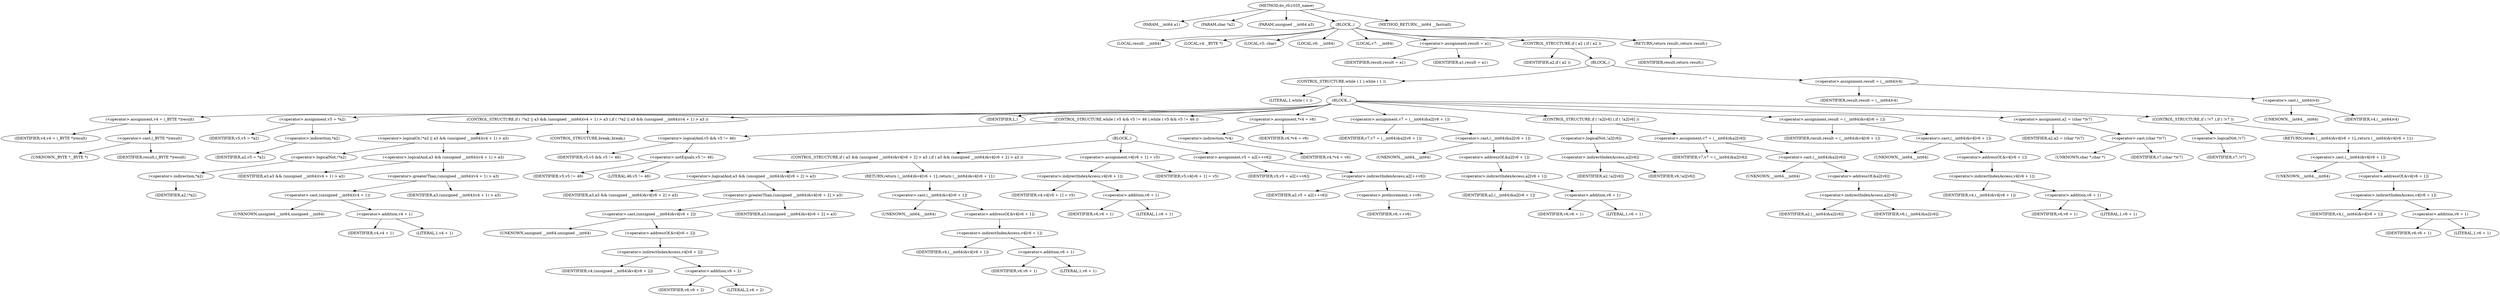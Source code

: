 digraph do_rfc1035_name {  
"1000106" [label = "(METHOD,do_rfc1035_name)" ]
"1000107" [label = "(PARAM,__int64 a1)" ]
"1000108" [label = "(PARAM,char *a2)" ]
"1000109" [label = "(PARAM,unsigned __int64 a3)" ]
"1000110" [label = "(BLOCK,,)" ]
"1000111" [label = "(LOCAL,result: __int64)" ]
"1000112" [label = "(LOCAL,v4: _BYTE *)" ]
"1000113" [label = "(LOCAL,v5: char)" ]
"1000114" [label = "(LOCAL,v6: __int64)" ]
"1000115" [label = "(LOCAL,v7: __int64)" ]
"1000116" [label = "(<operator>.assignment,result = a1)" ]
"1000117" [label = "(IDENTIFIER,result,result = a1)" ]
"1000118" [label = "(IDENTIFIER,a1,result = a1)" ]
"1000119" [label = "(CONTROL_STRUCTURE,if ( a2 ),if ( a2 ))" ]
"1000120" [label = "(IDENTIFIER,a2,if ( a2 ))" ]
"1000121" [label = "(BLOCK,,)" ]
"1000122" [label = "(CONTROL_STRUCTURE,while ( 1 ),while ( 1 ))" ]
"1000123" [label = "(LITERAL,1,while ( 1 ))" ]
"1000124" [label = "(BLOCK,,)" ]
"1000125" [label = "(<operator>.assignment,v4 = (_BYTE *)result)" ]
"1000126" [label = "(IDENTIFIER,v4,v4 = (_BYTE *)result)" ]
"1000127" [label = "(<operator>.cast,(_BYTE *)result)" ]
"1000128" [label = "(UNKNOWN,_BYTE *,_BYTE *)" ]
"1000129" [label = "(IDENTIFIER,result,(_BYTE *)result)" ]
"1000130" [label = "(<operator>.assignment,v5 = *a2)" ]
"1000131" [label = "(IDENTIFIER,v5,v5 = *a2)" ]
"1000132" [label = "(<operator>.indirection,*a2)" ]
"1000133" [label = "(IDENTIFIER,a2,v5 = *a2)" ]
"1000134" [label = "(CONTROL_STRUCTURE,if ( !*a2 || a3 && (unsigned __int64)(v4 + 1) > a3 ),if ( !*a2 || a3 && (unsigned __int64)(v4 + 1) > a3 ))" ]
"1000135" [label = "(<operator>.logicalOr,!*a2 || a3 && (unsigned __int64)(v4 + 1) > a3)" ]
"1000136" [label = "(<operator>.logicalNot,!*a2)" ]
"1000137" [label = "(<operator>.indirection,*a2)" ]
"1000138" [label = "(IDENTIFIER,a2,!*a2)" ]
"1000139" [label = "(<operator>.logicalAnd,a3 && (unsigned __int64)(v4 + 1) > a3)" ]
"1000140" [label = "(IDENTIFIER,a3,a3 && (unsigned __int64)(v4 + 1) > a3)" ]
"1000141" [label = "(<operator>.greaterThan,(unsigned __int64)(v4 + 1) > a3)" ]
"1000142" [label = "(<operator>.cast,(unsigned __int64)(v4 + 1))" ]
"1000143" [label = "(UNKNOWN,unsigned __int64,unsigned __int64)" ]
"1000144" [label = "(<operator>.addition,v4 + 1)" ]
"1000145" [label = "(IDENTIFIER,v4,v4 + 1)" ]
"1000146" [label = "(LITERAL,1,v4 + 1)" ]
"1000147" [label = "(IDENTIFIER,a3,(unsigned __int64)(v4 + 1) > a3)" ]
"1000148" [label = "(CONTROL_STRUCTURE,break;,break;)" ]
"1000149" [label = "(IDENTIFIER,L,)" ]
"1000150" [label = "(CONTROL_STRUCTURE,while ( v5 && v5 != 46 ),while ( v5 && v5 != 46 ))" ]
"1000151" [label = "(<operator>.logicalAnd,v5 && v5 != 46)" ]
"1000152" [label = "(IDENTIFIER,v5,v5 && v5 != 46)" ]
"1000153" [label = "(<operator>.notEquals,v5 != 46)" ]
"1000154" [label = "(IDENTIFIER,v5,v5 != 46)" ]
"1000155" [label = "(LITERAL,46,v5 != 46)" ]
"1000156" [label = "(BLOCK,,)" ]
"1000157" [label = "(CONTROL_STRUCTURE,if ( a3 && (unsigned __int64)&v4[v6 + 2] > a3 ),if ( a3 && (unsigned __int64)&v4[v6 + 2] > a3 ))" ]
"1000158" [label = "(<operator>.logicalAnd,a3 && (unsigned __int64)&v4[v6 + 2] > a3)" ]
"1000159" [label = "(IDENTIFIER,a3,a3 && (unsigned __int64)&v4[v6 + 2] > a3)" ]
"1000160" [label = "(<operator>.greaterThan,(unsigned __int64)&v4[v6 + 2] > a3)" ]
"1000161" [label = "(<operator>.cast,(unsigned __int64)&v4[v6 + 2])" ]
"1000162" [label = "(UNKNOWN,unsigned __int64,unsigned __int64)" ]
"1000163" [label = "(<operator>.addressOf,&v4[v6 + 2])" ]
"1000164" [label = "(<operator>.indirectIndexAccess,v4[v6 + 2])" ]
"1000165" [label = "(IDENTIFIER,v4,(unsigned __int64)&v4[v6 + 2])" ]
"1000166" [label = "(<operator>.addition,v6 + 2)" ]
"1000167" [label = "(IDENTIFIER,v6,v6 + 2)" ]
"1000168" [label = "(LITERAL,2,v6 + 2)" ]
"1000169" [label = "(IDENTIFIER,a3,(unsigned __int64)&v4[v6 + 2] > a3)" ]
"1000170" [label = "(RETURN,return (__int64)&v4[v6 + 1];,return (__int64)&v4[v6 + 1];)" ]
"1000171" [label = "(<operator>.cast,(__int64)&v4[v6 + 1])" ]
"1000172" [label = "(UNKNOWN,__int64,__int64)" ]
"1000173" [label = "(<operator>.addressOf,&v4[v6 + 1])" ]
"1000174" [label = "(<operator>.indirectIndexAccess,v4[v6 + 1])" ]
"1000175" [label = "(IDENTIFIER,v4,(__int64)&v4[v6 + 1])" ]
"1000176" [label = "(<operator>.addition,v6 + 1)" ]
"1000177" [label = "(IDENTIFIER,v6,v6 + 1)" ]
"1000178" [label = "(LITERAL,1,v6 + 1)" ]
"1000179" [label = "(<operator>.assignment,v4[v6 + 1] = v5)" ]
"1000180" [label = "(<operator>.indirectIndexAccess,v4[v6 + 1])" ]
"1000181" [label = "(IDENTIFIER,v4,v4[v6 + 1] = v5)" ]
"1000182" [label = "(<operator>.addition,v6 + 1)" ]
"1000183" [label = "(IDENTIFIER,v6,v6 + 1)" ]
"1000184" [label = "(LITERAL,1,v6 + 1)" ]
"1000185" [label = "(IDENTIFIER,v5,v4[v6 + 1] = v5)" ]
"1000186" [label = "(<operator>.assignment,v5 = a2[++v6])" ]
"1000187" [label = "(IDENTIFIER,v5,v5 = a2[++v6])" ]
"1000188" [label = "(<operator>.indirectIndexAccess,a2[++v6])" ]
"1000189" [label = "(IDENTIFIER,a2,v5 = a2[++v6])" ]
"1000190" [label = "(<operator>.preIncrement,++v6)" ]
"1000191" [label = "(IDENTIFIER,v6,++v6)" ]
"1000192" [label = "(<operator>.assignment,*v4 = v6)" ]
"1000193" [label = "(<operator>.indirection,*v4)" ]
"1000194" [label = "(IDENTIFIER,v4,*v4 = v6)" ]
"1000195" [label = "(IDENTIFIER,v6,*v4 = v6)" ]
"1000196" [label = "(<operator>.assignment,v7 = (__int64)&a2[v6 + 1])" ]
"1000197" [label = "(IDENTIFIER,v7,v7 = (__int64)&a2[v6 + 1])" ]
"1000198" [label = "(<operator>.cast,(__int64)&a2[v6 + 1])" ]
"1000199" [label = "(UNKNOWN,__int64,__int64)" ]
"1000200" [label = "(<operator>.addressOf,&a2[v6 + 1])" ]
"1000201" [label = "(<operator>.indirectIndexAccess,a2[v6 + 1])" ]
"1000202" [label = "(IDENTIFIER,a2,(__int64)&a2[v6 + 1])" ]
"1000203" [label = "(<operator>.addition,v6 + 1)" ]
"1000204" [label = "(IDENTIFIER,v6,v6 + 1)" ]
"1000205" [label = "(LITERAL,1,v6 + 1)" ]
"1000206" [label = "(CONTROL_STRUCTURE,if ( !a2[v6] ),if ( !a2[v6] ))" ]
"1000207" [label = "(<operator>.logicalNot,!a2[v6])" ]
"1000208" [label = "(<operator>.indirectIndexAccess,a2[v6])" ]
"1000209" [label = "(IDENTIFIER,a2,!a2[v6])" ]
"1000210" [label = "(IDENTIFIER,v6,!a2[v6])" ]
"1000211" [label = "(<operator>.assignment,v7 = (__int64)&a2[v6])" ]
"1000212" [label = "(IDENTIFIER,v7,v7 = (__int64)&a2[v6])" ]
"1000213" [label = "(<operator>.cast,(__int64)&a2[v6])" ]
"1000214" [label = "(UNKNOWN,__int64,__int64)" ]
"1000215" [label = "(<operator>.addressOf,&a2[v6])" ]
"1000216" [label = "(<operator>.indirectIndexAccess,a2[v6])" ]
"1000217" [label = "(IDENTIFIER,a2,(__int64)&a2[v6])" ]
"1000218" [label = "(IDENTIFIER,v6,(__int64)&a2[v6])" ]
"1000219" [label = "(<operator>.assignment,result = (__int64)&v4[v6 + 1])" ]
"1000220" [label = "(IDENTIFIER,result,result = (__int64)&v4[v6 + 1])" ]
"1000221" [label = "(<operator>.cast,(__int64)&v4[v6 + 1])" ]
"1000222" [label = "(UNKNOWN,__int64,__int64)" ]
"1000223" [label = "(<operator>.addressOf,&v4[v6 + 1])" ]
"1000224" [label = "(<operator>.indirectIndexAccess,v4[v6 + 1])" ]
"1000225" [label = "(IDENTIFIER,v4,(__int64)&v4[v6 + 1])" ]
"1000226" [label = "(<operator>.addition,v6 + 1)" ]
"1000227" [label = "(IDENTIFIER,v6,v6 + 1)" ]
"1000228" [label = "(LITERAL,1,v6 + 1)" ]
"1000229" [label = "(<operator>.assignment,a2 = (char *)v7)" ]
"1000230" [label = "(IDENTIFIER,a2,a2 = (char *)v7)" ]
"1000231" [label = "(<operator>.cast,(char *)v7)" ]
"1000232" [label = "(UNKNOWN,char *,char *)" ]
"1000233" [label = "(IDENTIFIER,v7,(char *)v7)" ]
"1000234" [label = "(CONTROL_STRUCTURE,if ( !v7 ),if ( !v7 ))" ]
"1000235" [label = "(<operator>.logicalNot,!v7)" ]
"1000236" [label = "(IDENTIFIER,v7,!v7)" ]
"1000237" [label = "(RETURN,return (__int64)&v4[v6 + 1];,return (__int64)&v4[v6 + 1];)" ]
"1000238" [label = "(<operator>.cast,(__int64)&v4[v6 + 1])" ]
"1000239" [label = "(UNKNOWN,__int64,__int64)" ]
"1000240" [label = "(<operator>.addressOf,&v4[v6 + 1])" ]
"1000241" [label = "(<operator>.indirectIndexAccess,v4[v6 + 1])" ]
"1000242" [label = "(IDENTIFIER,v4,(__int64)&v4[v6 + 1])" ]
"1000243" [label = "(<operator>.addition,v6 + 1)" ]
"1000244" [label = "(IDENTIFIER,v6,v6 + 1)" ]
"1000245" [label = "(LITERAL,1,v6 + 1)" ]
"1000246" [label = "(<operator>.assignment,result = (__int64)v4)" ]
"1000247" [label = "(IDENTIFIER,result,result = (__int64)v4)" ]
"1000248" [label = "(<operator>.cast,(__int64)v4)" ]
"1000249" [label = "(UNKNOWN,__int64,__int64)" ]
"1000250" [label = "(IDENTIFIER,v4,(__int64)v4)" ]
"1000251" [label = "(RETURN,return result;,return result;)" ]
"1000252" [label = "(IDENTIFIER,result,return result;)" ]
"1000253" [label = "(METHOD_RETURN,__int64 __fastcall)" ]
  "1000106" -> "1000107" 
  "1000106" -> "1000108" 
  "1000106" -> "1000109" 
  "1000106" -> "1000110" 
  "1000106" -> "1000253" 
  "1000110" -> "1000111" 
  "1000110" -> "1000112" 
  "1000110" -> "1000113" 
  "1000110" -> "1000114" 
  "1000110" -> "1000115" 
  "1000110" -> "1000116" 
  "1000110" -> "1000119" 
  "1000110" -> "1000251" 
  "1000116" -> "1000117" 
  "1000116" -> "1000118" 
  "1000119" -> "1000120" 
  "1000119" -> "1000121" 
  "1000121" -> "1000122" 
  "1000121" -> "1000246" 
  "1000122" -> "1000123" 
  "1000122" -> "1000124" 
  "1000124" -> "1000125" 
  "1000124" -> "1000130" 
  "1000124" -> "1000134" 
  "1000124" -> "1000149" 
  "1000124" -> "1000150" 
  "1000124" -> "1000192" 
  "1000124" -> "1000196" 
  "1000124" -> "1000206" 
  "1000124" -> "1000219" 
  "1000124" -> "1000229" 
  "1000124" -> "1000234" 
  "1000125" -> "1000126" 
  "1000125" -> "1000127" 
  "1000127" -> "1000128" 
  "1000127" -> "1000129" 
  "1000130" -> "1000131" 
  "1000130" -> "1000132" 
  "1000132" -> "1000133" 
  "1000134" -> "1000135" 
  "1000134" -> "1000148" 
  "1000135" -> "1000136" 
  "1000135" -> "1000139" 
  "1000136" -> "1000137" 
  "1000137" -> "1000138" 
  "1000139" -> "1000140" 
  "1000139" -> "1000141" 
  "1000141" -> "1000142" 
  "1000141" -> "1000147" 
  "1000142" -> "1000143" 
  "1000142" -> "1000144" 
  "1000144" -> "1000145" 
  "1000144" -> "1000146" 
  "1000150" -> "1000151" 
  "1000150" -> "1000156" 
  "1000151" -> "1000152" 
  "1000151" -> "1000153" 
  "1000153" -> "1000154" 
  "1000153" -> "1000155" 
  "1000156" -> "1000157" 
  "1000156" -> "1000179" 
  "1000156" -> "1000186" 
  "1000157" -> "1000158" 
  "1000157" -> "1000170" 
  "1000158" -> "1000159" 
  "1000158" -> "1000160" 
  "1000160" -> "1000161" 
  "1000160" -> "1000169" 
  "1000161" -> "1000162" 
  "1000161" -> "1000163" 
  "1000163" -> "1000164" 
  "1000164" -> "1000165" 
  "1000164" -> "1000166" 
  "1000166" -> "1000167" 
  "1000166" -> "1000168" 
  "1000170" -> "1000171" 
  "1000171" -> "1000172" 
  "1000171" -> "1000173" 
  "1000173" -> "1000174" 
  "1000174" -> "1000175" 
  "1000174" -> "1000176" 
  "1000176" -> "1000177" 
  "1000176" -> "1000178" 
  "1000179" -> "1000180" 
  "1000179" -> "1000185" 
  "1000180" -> "1000181" 
  "1000180" -> "1000182" 
  "1000182" -> "1000183" 
  "1000182" -> "1000184" 
  "1000186" -> "1000187" 
  "1000186" -> "1000188" 
  "1000188" -> "1000189" 
  "1000188" -> "1000190" 
  "1000190" -> "1000191" 
  "1000192" -> "1000193" 
  "1000192" -> "1000195" 
  "1000193" -> "1000194" 
  "1000196" -> "1000197" 
  "1000196" -> "1000198" 
  "1000198" -> "1000199" 
  "1000198" -> "1000200" 
  "1000200" -> "1000201" 
  "1000201" -> "1000202" 
  "1000201" -> "1000203" 
  "1000203" -> "1000204" 
  "1000203" -> "1000205" 
  "1000206" -> "1000207" 
  "1000206" -> "1000211" 
  "1000207" -> "1000208" 
  "1000208" -> "1000209" 
  "1000208" -> "1000210" 
  "1000211" -> "1000212" 
  "1000211" -> "1000213" 
  "1000213" -> "1000214" 
  "1000213" -> "1000215" 
  "1000215" -> "1000216" 
  "1000216" -> "1000217" 
  "1000216" -> "1000218" 
  "1000219" -> "1000220" 
  "1000219" -> "1000221" 
  "1000221" -> "1000222" 
  "1000221" -> "1000223" 
  "1000223" -> "1000224" 
  "1000224" -> "1000225" 
  "1000224" -> "1000226" 
  "1000226" -> "1000227" 
  "1000226" -> "1000228" 
  "1000229" -> "1000230" 
  "1000229" -> "1000231" 
  "1000231" -> "1000232" 
  "1000231" -> "1000233" 
  "1000234" -> "1000235" 
  "1000234" -> "1000237" 
  "1000235" -> "1000236" 
  "1000237" -> "1000238" 
  "1000238" -> "1000239" 
  "1000238" -> "1000240" 
  "1000240" -> "1000241" 
  "1000241" -> "1000242" 
  "1000241" -> "1000243" 
  "1000243" -> "1000244" 
  "1000243" -> "1000245" 
  "1000246" -> "1000247" 
  "1000246" -> "1000248" 
  "1000248" -> "1000249" 
  "1000248" -> "1000250" 
  "1000251" -> "1000252" 
}
